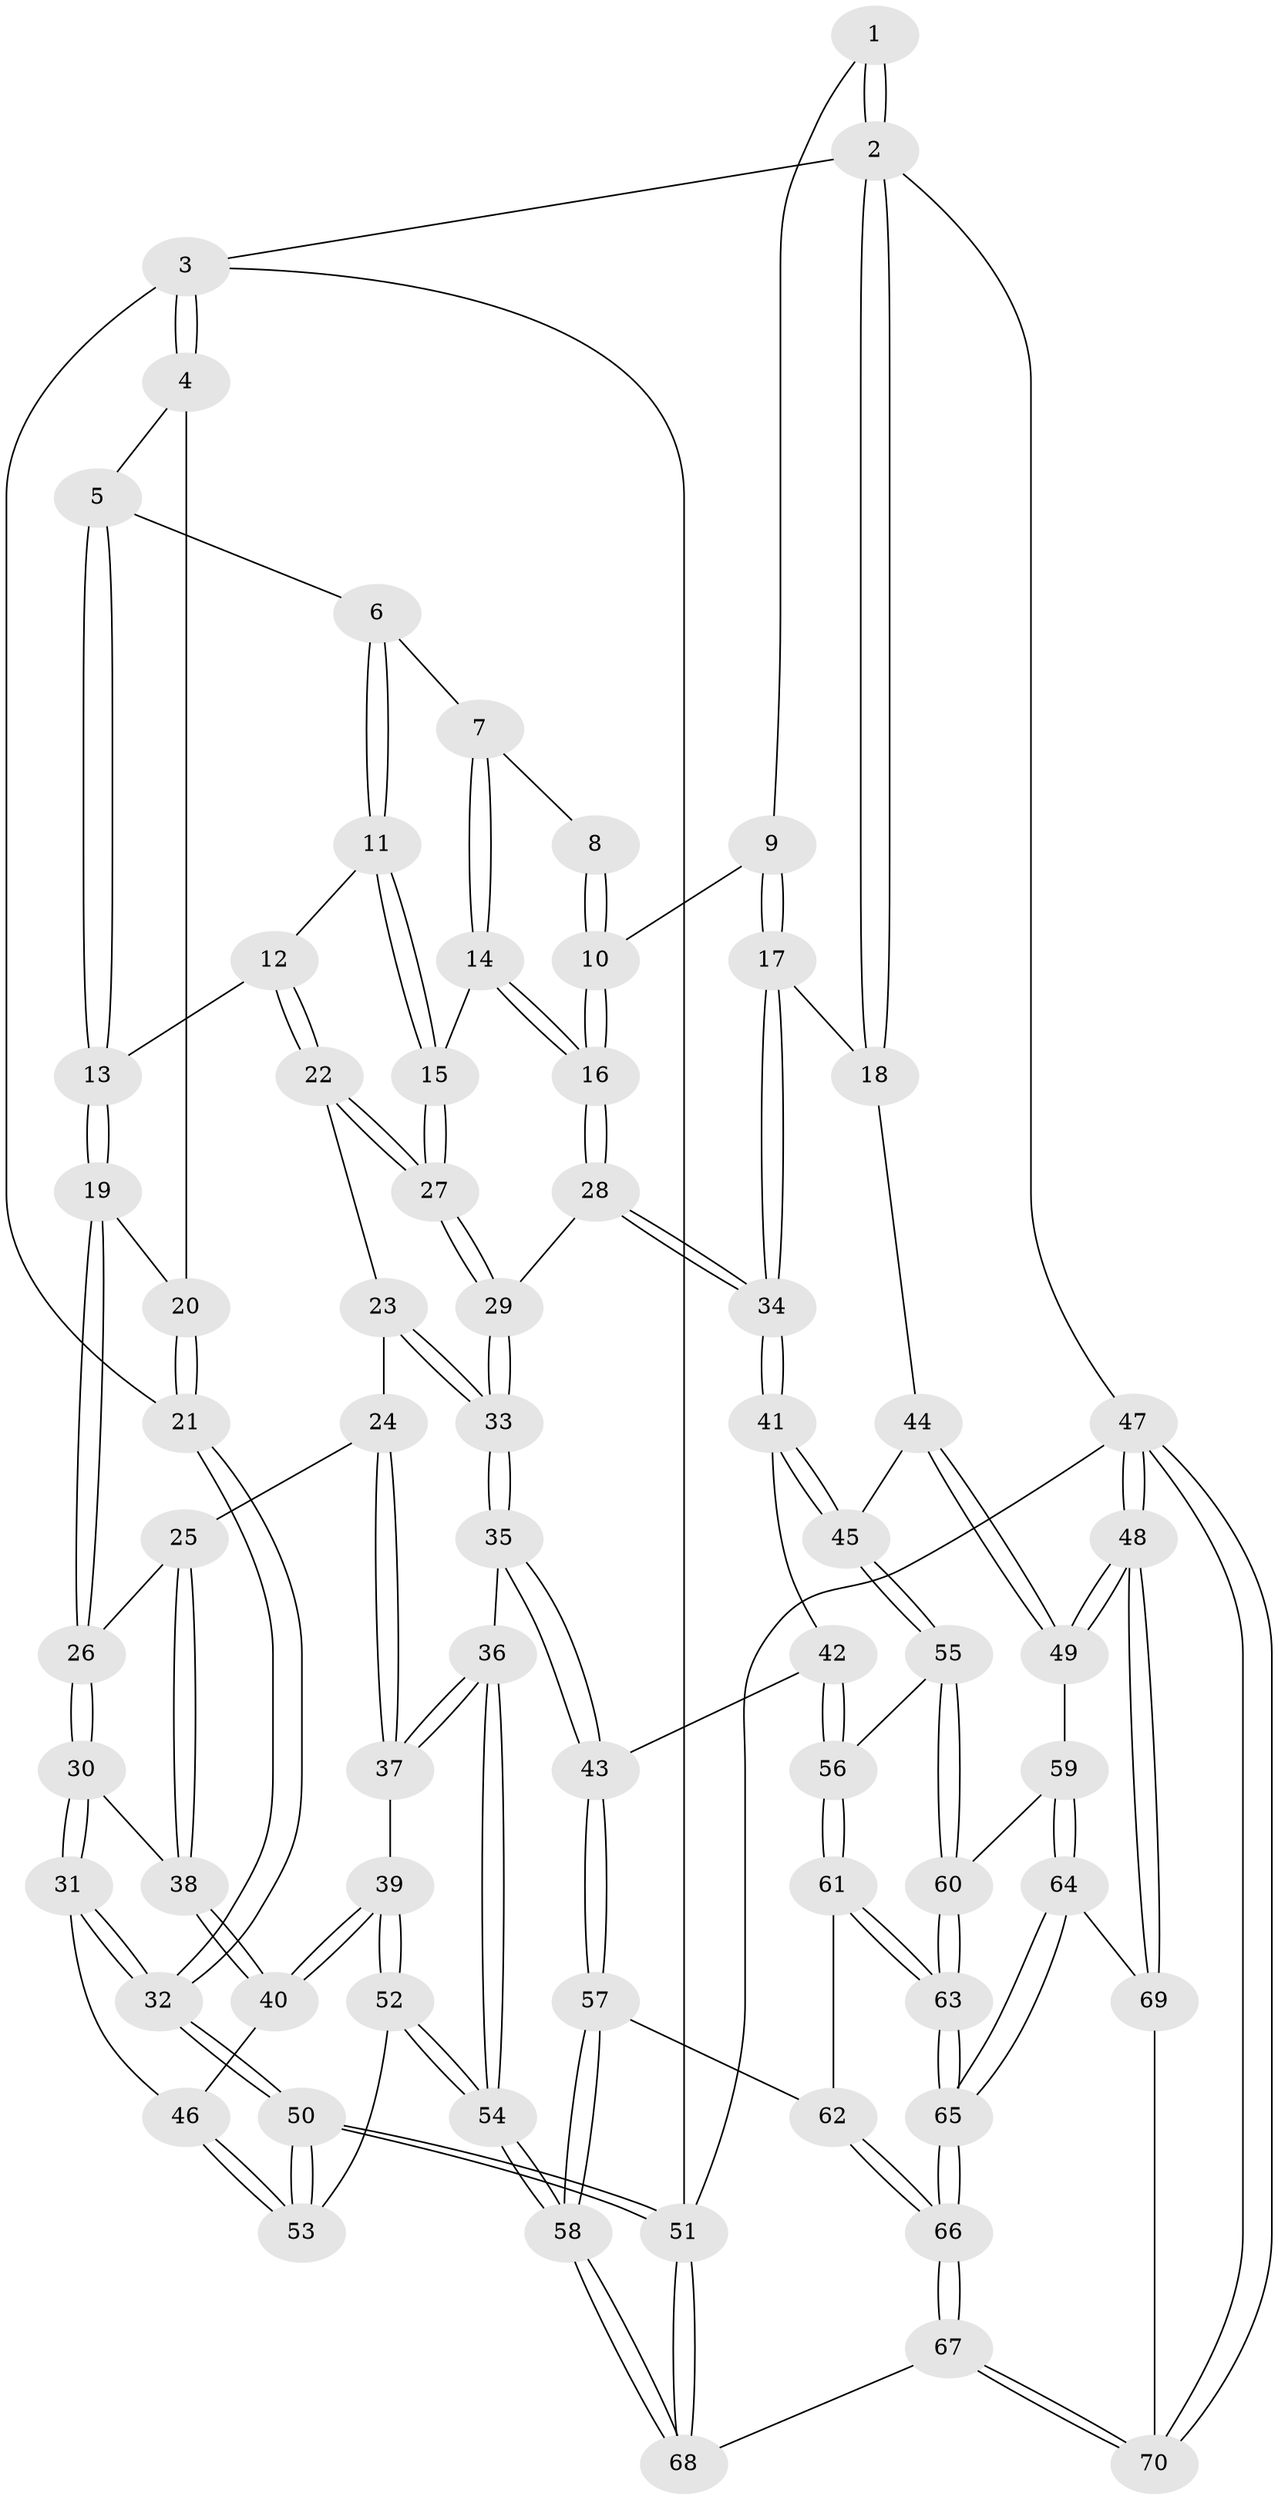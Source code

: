 // coarse degree distribution, {3: 0.4090909090909091, 4: 0.4090909090909091, 5: 0.13636363636363635, 2: 0.045454545454545456}
// Generated by graph-tools (version 1.1) at 2025/38/03/04/25 23:38:28]
// undirected, 70 vertices, 172 edges
graph export_dot {
  node [color=gray90,style=filled];
  1 [pos="+0.7285953884529213+0"];
  2 [pos="+1+0"];
  3 [pos="+0+0"];
  4 [pos="+0+0"];
  5 [pos="+0.16588447143043902+0"];
  6 [pos="+0.4697094956592057+0"];
  7 [pos="+0.47778548129877024+0"];
  8 [pos="+0.5816177716218733+0"];
  9 [pos="+0.7906908921456021+0.06503937043632071"];
  10 [pos="+0.6830675814124686+0.2870454397074567"];
  11 [pos="+0.35944184809044455+0.15867779182323893"];
  12 [pos="+0.33396656042063255+0.17644231796554208"];
  13 [pos="+0.20552683382577144+0.1704523397159613"];
  14 [pos="+0.5339003580610624+0.13208360527096902"];
  15 [pos="+0.46985183328499813+0.24342704799124223"];
  16 [pos="+0.6824495651151089+0.28985039400254137"];
  17 [pos="+1+0.25836493394384313"];
  18 [pos="+1+0.25369907569398226"];
  19 [pos="+0.14734321204993253+0.22298056039147604"];
  20 [pos="+0.09529605500961318+0.19000387330455712"];
  21 [pos="+0+0.2618987516540473"];
  22 [pos="+0.33013511516865046+0.3281304603166572"];
  23 [pos="+0.3114125608010523+0.34707063181346054"];
  24 [pos="+0.21179225170395716+0.3662217221929221"];
  25 [pos="+0.18062887060811095+0.35804561251613326"];
  26 [pos="+0.14330189118295025+0.335981162494193"];
  27 [pos="+0.50627378829854+0.3272728213220073"];
  28 [pos="+0.6863831247459549+0.34015427604353166"];
  29 [pos="+0.5285921170060642+0.3434640224306228"];
  30 [pos="+0+0.4358865285858258"];
  31 [pos="+0+0.4604756581550953"];
  32 [pos="+0+0.4589113473581807"];
  33 [pos="+0.4100416007152806+0.5294215947393266"];
  34 [pos="+0.7258449762172875+0.37656895943118146"];
  35 [pos="+0.40455933948530465+0.5642864989859757"];
  36 [pos="+0.3770392628832318+0.5711109887499214"];
  37 [pos="+0.2991209955905856+0.5693389315905758"];
  38 [pos="+0.1680610137763593+0.5319499154322319"];
  39 [pos="+0.22457781772614044+0.600795547726863"];
  40 [pos="+0.2069602844799233+0.5939616098115935"];
  41 [pos="+0.7298294804420847+0.44466353797044694"];
  42 [pos="+0.49708630825587774+0.597637843012328"];
  43 [pos="+0.44089523136676534+0.5904646446715212"];
  44 [pos="+1+0.40405670179016356"];
  45 [pos="+0.7835867712635389+0.556879948552294"];
  46 [pos="+0.06946763472928812+0.6204778936203544"];
  47 [pos="+1+1"];
  48 [pos="+1+1"];
  49 [pos="+1+0.59278261902133"];
  50 [pos="+0+1"];
  51 [pos="+0+1"];
  52 [pos="+0.2090055597877115+0.7287411708753485"];
  53 [pos="+0.07634634149661147+0.7542458423533308"];
  54 [pos="+0.29180792398855215+0.829109173271215"];
  55 [pos="+0.7931304615908478+0.6031880698117499"];
  56 [pos="+0.5935926490310874+0.6898645542983397"];
  57 [pos="+0.43884848406686433+0.7529465008693601"];
  58 [pos="+0.3346228325582041+0.9310458279514702"];
  59 [pos="+0.8222872240364316+0.6428305850492964"];
  60 [pos="+0.8183050029944299+0.639485407038498"];
  61 [pos="+0.5932987165591875+0.6957700895540695"];
  62 [pos="+0.5510373416757964+0.7625392891532714"];
  63 [pos="+0.6726188406980163+0.795774818897971"];
  64 [pos="+0.8699962755298486+0.7894273870002599"];
  65 [pos="+0.6693990945190498+0.8556464651065717"];
  66 [pos="+0.5861294955569769+1"];
  67 [pos="+0.5691185196921886+1"];
  68 [pos="+0.33838754765540613+1"];
  69 [pos="+0.8790830657122013+0.8017796854518459"];
  70 [pos="+0.6179967856861998+1"];
  1 -- 2;
  1 -- 2;
  1 -- 9;
  2 -- 3;
  2 -- 18;
  2 -- 18;
  2 -- 47;
  3 -- 4;
  3 -- 4;
  3 -- 21;
  3 -- 51;
  4 -- 5;
  4 -- 20;
  5 -- 6;
  5 -- 13;
  5 -- 13;
  6 -- 7;
  6 -- 11;
  6 -- 11;
  7 -- 8;
  7 -- 14;
  7 -- 14;
  8 -- 10;
  8 -- 10;
  9 -- 10;
  9 -- 17;
  9 -- 17;
  10 -- 16;
  10 -- 16;
  11 -- 12;
  11 -- 15;
  11 -- 15;
  12 -- 13;
  12 -- 22;
  12 -- 22;
  13 -- 19;
  13 -- 19;
  14 -- 15;
  14 -- 16;
  14 -- 16;
  15 -- 27;
  15 -- 27;
  16 -- 28;
  16 -- 28;
  17 -- 18;
  17 -- 34;
  17 -- 34;
  18 -- 44;
  19 -- 20;
  19 -- 26;
  19 -- 26;
  20 -- 21;
  20 -- 21;
  21 -- 32;
  21 -- 32;
  22 -- 23;
  22 -- 27;
  22 -- 27;
  23 -- 24;
  23 -- 33;
  23 -- 33;
  24 -- 25;
  24 -- 37;
  24 -- 37;
  25 -- 26;
  25 -- 38;
  25 -- 38;
  26 -- 30;
  26 -- 30;
  27 -- 29;
  27 -- 29;
  28 -- 29;
  28 -- 34;
  28 -- 34;
  29 -- 33;
  29 -- 33;
  30 -- 31;
  30 -- 31;
  30 -- 38;
  31 -- 32;
  31 -- 32;
  31 -- 46;
  32 -- 50;
  32 -- 50;
  33 -- 35;
  33 -- 35;
  34 -- 41;
  34 -- 41;
  35 -- 36;
  35 -- 43;
  35 -- 43;
  36 -- 37;
  36 -- 37;
  36 -- 54;
  36 -- 54;
  37 -- 39;
  38 -- 40;
  38 -- 40;
  39 -- 40;
  39 -- 40;
  39 -- 52;
  39 -- 52;
  40 -- 46;
  41 -- 42;
  41 -- 45;
  41 -- 45;
  42 -- 43;
  42 -- 56;
  42 -- 56;
  43 -- 57;
  43 -- 57;
  44 -- 45;
  44 -- 49;
  44 -- 49;
  45 -- 55;
  45 -- 55;
  46 -- 53;
  46 -- 53;
  47 -- 48;
  47 -- 48;
  47 -- 70;
  47 -- 70;
  47 -- 51;
  48 -- 49;
  48 -- 49;
  48 -- 69;
  48 -- 69;
  49 -- 59;
  50 -- 51;
  50 -- 51;
  50 -- 53;
  50 -- 53;
  51 -- 68;
  51 -- 68;
  52 -- 53;
  52 -- 54;
  52 -- 54;
  54 -- 58;
  54 -- 58;
  55 -- 56;
  55 -- 60;
  55 -- 60;
  56 -- 61;
  56 -- 61;
  57 -- 58;
  57 -- 58;
  57 -- 62;
  58 -- 68;
  58 -- 68;
  59 -- 60;
  59 -- 64;
  59 -- 64;
  60 -- 63;
  60 -- 63;
  61 -- 62;
  61 -- 63;
  61 -- 63;
  62 -- 66;
  62 -- 66;
  63 -- 65;
  63 -- 65;
  64 -- 65;
  64 -- 65;
  64 -- 69;
  65 -- 66;
  65 -- 66;
  66 -- 67;
  66 -- 67;
  67 -- 68;
  67 -- 70;
  67 -- 70;
  69 -- 70;
}
